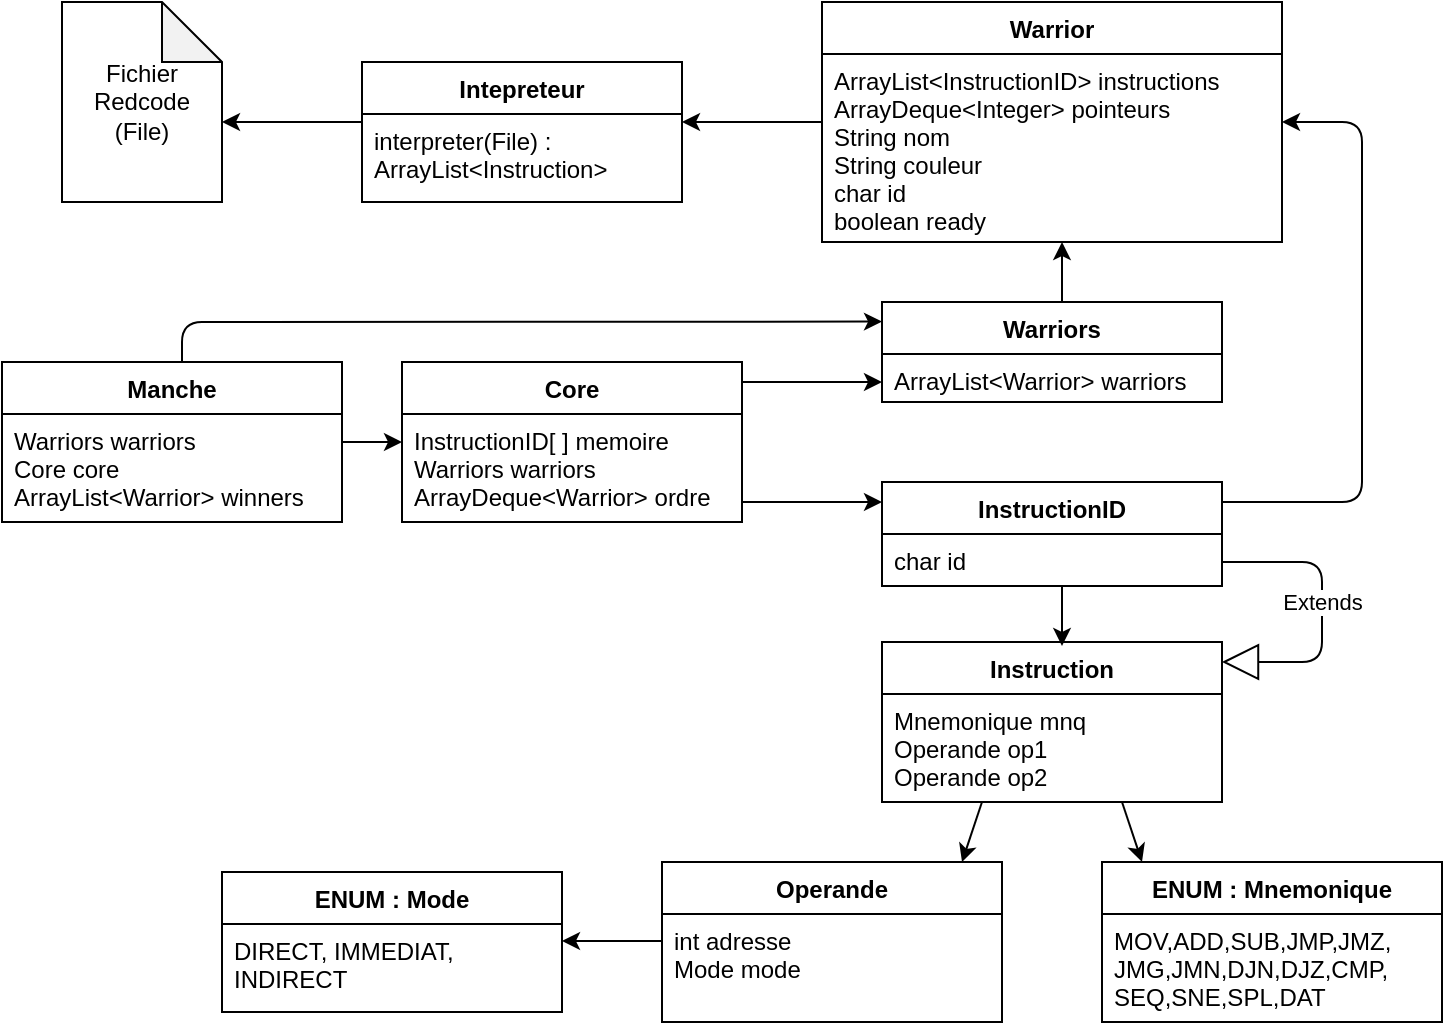 <mxfile version="14.6.0" type="github">
  <diagram id="C5RBs43oDa-KdzZeNtuy" name="Page-1">
    <mxGraphModel dx="976" dy="592" grid="1" gridSize="10" guides="1" tooltips="1" connect="0" arrows="0" fold="1" page="1" pageScale="1" pageWidth="827" pageHeight="1169" math="0" shadow="0">
      <root>
        <mxCell id="WIyWlLk6GJQsqaUBKTNV-0" />
        <mxCell id="WIyWlLk6GJQsqaUBKTNV-1" parent="WIyWlLk6GJQsqaUBKTNV-0" />
        <mxCell id="LfMaAQ7HKJYU094VyMeU-12" value="Intepreteur" style="swimlane;fontStyle=1;childLayout=stackLayout;horizontal=1;startSize=26;fillColor=none;horizontalStack=0;resizeParent=1;resizeParentMax=0;resizeLast=0;collapsible=1;marginBottom=0;" parent="WIyWlLk6GJQsqaUBKTNV-1" vertex="1">
          <mxGeometry x="200" y="210" width="160" height="70" as="geometry" />
        </mxCell>
        <mxCell id="LfMaAQ7HKJYU094VyMeU-13" value="interpreter(File) : &#xa;ArrayList&lt;Instruction&gt;" style="text;strokeColor=none;fillColor=none;align=left;verticalAlign=top;spacingLeft=4;spacingRight=4;overflow=hidden;rotatable=0;points=[[0,0.5],[1,0.5]];portConstraint=eastwest;" parent="LfMaAQ7HKJYU094VyMeU-12" vertex="1">
          <mxGeometry y="26" width="160" height="44" as="geometry" />
        </mxCell>
        <mxCell id="LfMaAQ7HKJYU094VyMeU-17" value="Fichier&lt;br&gt;Redcode&lt;br&gt;(File)" style="shape=note;whiteSpace=wrap;html=1;backgroundOutline=1;darkOpacity=0.05;" parent="WIyWlLk6GJQsqaUBKTNV-1" vertex="1">
          <mxGeometry x="50" y="180" width="80" height="100" as="geometry" />
        </mxCell>
        <mxCell id="LfMaAQ7HKJYU094VyMeU-18" value="" style="endArrow=classic;html=1;" parent="WIyWlLk6GJQsqaUBKTNV-1" edge="1">
          <mxGeometry width="50" height="50" relative="1" as="geometry">
            <mxPoint x="200" y="240" as="sourcePoint" />
            <mxPoint x="130" y="240" as="targetPoint" />
            <Array as="points" />
          </mxGeometry>
        </mxCell>
        <mxCell id="LfMaAQ7HKJYU094VyMeU-19" value="Warrior" style="swimlane;fontStyle=1;align=center;verticalAlign=top;childLayout=stackLayout;horizontal=1;startSize=26;horizontalStack=0;resizeParent=1;resizeParentMax=0;resizeLast=0;collapsible=1;marginBottom=0;" parent="WIyWlLk6GJQsqaUBKTNV-1" vertex="1">
          <mxGeometry x="430" y="180" width="230" height="120" as="geometry" />
        </mxCell>
        <mxCell id="LfMaAQ7HKJYU094VyMeU-20" value="ArrayList&lt;InstructionID&gt; instructions&#xa;ArrayDeque&lt;Integer&gt; pointeurs&#xa;String nom&#xa;String couleur&#xa;char id&#xa;boolean ready" style="text;strokeColor=none;fillColor=none;align=left;verticalAlign=top;spacingLeft=4;spacingRight=4;overflow=hidden;rotatable=0;points=[[0,0.5],[1,0.5]];portConstraint=eastwest;" parent="LfMaAQ7HKJYU094VyMeU-19" vertex="1">
          <mxGeometry y="26" width="230" height="94" as="geometry" />
        </mxCell>
        <mxCell id="LfMaAQ7HKJYU094VyMeU-23" value="" style="endArrow=classic;html=1;" parent="WIyWlLk6GJQsqaUBKTNV-1" edge="1">
          <mxGeometry width="50" height="50" relative="1" as="geometry">
            <mxPoint x="430" y="240" as="sourcePoint" />
            <mxPoint x="360" y="240" as="targetPoint" />
            <Array as="points" />
          </mxGeometry>
        </mxCell>
        <mxCell id="LfMaAQ7HKJYU094VyMeU-24" value="Warriors" style="swimlane;fontStyle=1;align=center;verticalAlign=top;childLayout=stackLayout;horizontal=1;startSize=26;horizontalStack=0;resizeParent=1;resizeParentMax=0;resizeLast=0;collapsible=1;marginBottom=0;" parent="WIyWlLk6GJQsqaUBKTNV-1" vertex="1">
          <mxGeometry x="460" y="330" width="170" height="50" as="geometry" />
        </mxCell>
        <mxCell id="LfMaAQ7HKJYU094VyMeU-25" value="ArrayList&lt;Warrior&gt; warriors" style="text;strokeColor=none;fillColor=none;align=left;verticalAlign=top;spacingLeft=4;spacingRight=4;overflow=hidden;rotatable=0;points=[[0,0.5],[1,0.5]];portConstraint=eastwest;" parent="LfMaAQ7HKJYU094VyMeU-24" vertex="1">
          <mxGeometry y="26" width="170" height="24" as="geometry" />
        </mxCell>
        <mxCell id="LfMaAQ7HKJYU094VyMeU-26" value="" style="endArrow=classic;html=1;" parent="WIyWlLk6GJQsqaUBKTNV-1" edge="1">
          <mxGeometry width="50" height="50" relative="1" as="geometry">
            <mxPoint x="550" y="330" as="sourcePoint" />
            <mxPoint x="550" y="300" as="targetPoint" />
          </mxGeometry>
        </mxCell>
        <mxCell id="LfMaAQ7HKJYU094VyMeU-27" value="Core" style="swimlane;fontStyle=1;align=center;verticalAlign=top;childLayout=stackLayout;horizontal=1;startSize=26;horizontalStack=0;resizeParent=1;resizeParentMax=0;resizeLast=0;collapsible=1;marginBottom=0;" parent="WIyWlLk6GJQsqaUBKTNV-1" vertex="1">
          <mxGeometry x="220" y="360" width="170" height="80" as="geometry" />
        </mxCell>
        <mxCell id="LfMaAQ7HKJYU094VyMeU-28" value="InstructionID[ ] memoire&#xa;Warriors warriors&#xa;ArrayDeque&lt;Warrior&gt; ordre" style="text;strokeColor=none;fillColor=none;align=left;verticalAlign=top;spacingLeft=4;spacingRight=4;overflow=hidden;rotatable=0;points=[[0,0.5],[1,0.5]];portConstraint=eastwest;" parent="LfMaAQ7HKJYU094VyMeU-27" vertex="1">
          <mxGeometry y="26" width="170" height="54" as="geometry" />
        </mxCell>
        <mxCell id="LfMaAQ7HKJYU094VyMeU-29" value="InstructionID" style="swimlane;fontStyle=1;childLayout=stackLayout;horizontal=1;startSize=26;fillColor=none;horizontalStack=0;resizeParent=1;resizeParentMax=0;resizeLast=0;collapsible=1;marginBottom=0;" parent="WIyWlLk6GJQsqaUBKTNV-1" vertex="1">
          <mxGeometry x="460" y="420" width="170" height="52" as="geometry" />
        </mxCell>
        <mxCell id="LfMaAQ7HKJYU094VyMeU-30" value="char id" style="text;strokeColor=none;fillColor=none;align=left;verticalAlign=top;spacingLeft=4;spacingRight=4;overflow=hidden;rotatable=0;points=[[0,0.5],[1,0.5]];portConstraint=eastwest;" parent="LfMaAQ7HKJYU094VyMeU-29" vertex="1">
          <mxGeometry y="26" width="170" height="26" as="geometry" />
        </mxCell>
        <mxCell id="LfMaAQ7HKJYU094VyMeU-32" value="" style="endArrow=classic;html=1;" parent="WIyWlLk6GJQsqaUBKTNV-1" edge="1">
          <mxGeometry width="50" height="50" relative="1" as="geometry">
            <mxPoint x="390" y="430" as="sourcePoint" />
            <mxPoint x="460" y="430" as="targetPoint" />
          </mxGeometry>
        </mxCell>
        <mxCell id="LfMaAQ7HKJYU094VyMeU-33" value="" style="endArrow=classic;html=1;" parent="WIyWlLk6GJQsqaUBKTNV-1" edge="1">
          <mxGeometry width="50" height="50" relative="1" as="geometry">
            <mxPoint x="630" y="430" as="sourcePoint" />
            <mxPoint x="660" y="240" as="targetPoint" />
            <Array as="points">
              <mxPoint x="700" y="430" />
              <mxPoint x="700" y="240" />
            </Array>
          </mxGeometry>
        </mxCell>
        <mxCell id="LfMaAQ7HKJYU094VyMeU-34" value="" style="endArrow=classic;html=1;" parent="WIyWlLk6GJQsqaUBKTNV-1" edge="1">
          <mxGeometry width="50" height="50" relative="1" as="geometry">
            <mxPoint x="390" y="370" as="sourcePoint" />
            <mxPoint x="460" y="370" as="targetPoint" />
          </mxGeometry>
        </mxCell>
        <mxCell id="LfMaAQ7HKJYU094VyMeU-35" value="Instruction" style="swimlane;fontStyle=1;childLayout=stackLayout;horizontal=1;startSize=26;fillColor=none;horizontalStack=0;resizeParent=1;resizeParentMax=0;resizeLast=0;collapsible=1;marginBottom=0;" parent="WIyWlLk6GJQsqaUBKTNV-1" vertex="1">
          <mxGeometry x="460" y="500" width="170" height="80" as="geometry" />
        </mxCell>
        <mxCell id="LfMaAQ7HKJYU094VyMeU-36" value="Mnemonique mnq&#xa;Operande op1&#xa;Operande op2" style="text;strokeColor=none;fillColor=none;align=left;verticalAlign=top;spacingLeft=4;spacingRight=4;overflow=hidden;rotatable=0;points=[[0,0.5],[1,0.5]];portConstraint=eastwest;" parent="LfMaAQ7HKJYU094VyMeU-35" vertex="1">
          <mxGeometry y="26" width="170" height="54" as="geometry" />
        </mxCell>
        <mxCell id="LfMaAQ7HKJYU094VyMeU-38" value="Extends" style="endArrow=block;endSize=16;endFill=0;html=1;" parent="WIyWlLk6GJQsqaUBKTNV-1" edge="1">
          <mxGeometry x="-0.067" width="160" relative="1" as="geometry">
            <mxPoint x="630" y="460" as="sourcePoint" />
            <mxPoint x="630" y="510" as="targetPoint" />
            <Array as="points">
              <mxPoint x="680" y="460" />
              <mxPoint x="680" y="510" />
            </Array>
            <mxPoint as="offset" />
          </mxGeometry>
        </mxCell>
        <mxCell id="LfMaAQ7HKJYU094VyMeU-39" value="Operande" style="swimlane;fontStyle=1;childLayout=stackLayout;horizontal=1;startSize=26;fillColor=none;horizontalStack=0;resizeParent=1;resizeParentMax=0;resizeLast=0;collapsible=1;marginBottom=0;" parent="WIyWlLk6GJQsqaUBKTNV-1" vertex="1">
          <mxGeometry x="350" y="610" width="170" height="80" as="geometry" />
        </mxCell>
        <mxCell id="LfMaAQ7HKJYU094VyMeU-40" value="int adresse&#xa;Mode mode" style="text;strokeColor=none;fillColor=none;align=left;verticalAlign=top;spacingLeft=4;spacingRight=4;overflow=hidden;rotatable=0;points=[[0,0.5],[1,0.5]];portConstraint=eastwest;" parent="LfMaAQ7HKJYU094VyMeU-39" vertex="1">
          <mxGeometry y="26" width="170" height="54" as="geometry" />
        </mxCell>
        <mxCell id="LfMaAQ7HKJYU094VyMeU-41" value="ENUM : Mnemonique" style="swimlane;fontStyle=1;childLayout=stackLayout;horizontal=1;startSize=26;fillColor=none;horizontalStack=0;resizeParent=1;resizeParentMax=0;resizeLast=0;collapsible=1;marginBottom=0;" parent="WIyWlLk6GJQsqaUBKTNV-1" vertex="1">
          <mxGeometry x="570" y="610" width="170" height="80" as="geometry" />
        </mxCell>
        <mxCell id="LfMaAQ7HKJYU094VyMeU-42" value="MOV,ADD,SUB,JMP,JMZ,&#xa;JMG,JMN,DJN,DJZ,CMP,&#xa;SEQ,SNE,SPL,DAT" style="text;strokeColor=none;fillColor=none;align=left;verticalAlign=top;spacingLeft=4;spacingRight=4;overflow=hidden;rotatable=0;points=[[0,0.5],[1,0.5]];portConstraint=eastwest;" parent="LfMaAQ7HKJYU094VyMeU-41" vertex="1">
          <mxGeometry y="26" width="170" height="54" as="geometry" />
        </mxCell>
        <mxCell id="LfMaAQ7HKJYU094VyMeU-43" value="ENUM : Mode" style="swimlane;fontStyle=1;childLayout=stackLayout;horizontal=1;startSize=26;fillColor=none;horizontalStack=0;resizeParent=1;resizeParentMax=0;resizeLast=0;collapsible=1;marginBottom=0;" parent="WIyWlLk6GJQsqaUBKTNV-1" vertex="1">
          <mxGeometry x="130" y="615" width="170" height="70" as="geometry" />
        </mxCell>
        <mxCell id="LfMaAQ7HKJYU094VyMeU-44" value="DIRECT, IMMEDIAT,&#xa;INDIRECT" style="text;strokeColor=none;fillColor=none;align=left;verticalAlign=top;spacingLeft=4;spacingRight=4;overflow=hidden;rotatable=0;points=[[0,0.5],[1,0.5]];portConstraint=eastwest;" parent="LfMaAQ7HKJYU094VyMeU-43" vertex="1">
          <mxGeometry y="26" width="170" height="44" as="geometry" />
        </mxCell>
        <mxCell id="LfMaAQ7HKJYU094VyMeU-47" value="" style="endArrow=classic;html=1;" parent="WIyWlLk6GJQsqaUBKTNV-1" edge="1">
          <mxGeometry width="50" height="50" relative="1" as="geometry">
            <mxPoint x="350" y="649.5" as="sourcePoint" />
            <mxPoint x="300" y="649.5" as="targetPoint" />
          </mxGeometry>
        </mxCell>
        <mxCell id="LfMaAQ7HKJYU094VyMeU-48" value="" style="endArrow=classic;html=1;" parent="WIyWlLk6GJQsqaUBKTNV-1" edge="1">
          <mxGeometry width="50" height="50" relative="1" as="geometry">
            <mxPoint x="510" y="580" as="sourcePoint" />
            <mxPoint x="500" y="610" as="targetPoint" />
          </mxGeometry>
        </mxCell>
        <mxCell id="LfMaAQ7HKJYU094VyMeU-49" value="" style="endArrow=classic;html=1;movable=0;resizable=0;rotatable=0;deletable=0;editable=0;connectable=0;" parent="WIyWlLk6GJQsqaUBKTNV-1" edge="1">
          <mxGeometry width="50" height="50" relative="1" as="geometry">
            <mxPoint x="580" y="580" as="sourcePoint" />
            <mxPoint x="590" y="610" as="targetPoint" />
          </mxGeometry>
        </mxCell>
        <mxCell id="LfMaAQ7HKJYU094VyMeU-50" value="" style="endArrow=classic;html=1;" parent="WIyWlLk6GJQsqaUBKTNV-1" edge="1">
          <mxGeometry width="50" height="50" relative="1" as="geometry">
            <mxPoint x="550" y="472" as="sourcePoint" />
            <mxPoint x="550" y="502" as="targetPoint" />
          </mxGeometry>
        </mxCell>
        <mxCell id="KUvcwmR3sI_wkTJ8HF3T-0" value="Manche" style="swimlane;fontStyle=1;align=center;verticalAlign=top;childLayout=stackLayout;horizontal=1;startSize=26;horizontalStack=0;resizeParent=1;resizeParentMax=0;resizeLast=0;collapsible=1;marginBottom=0;" vertex="1" parent="WIyWlLk6GJQsqaUBKTNV-1">
          <mxGeometry x="20" y="360" width="170" height="80" as="geometry" />
        </mxCell>
        <mxCell id="KUvcwmR3sI_wkTJ8HF3T-1" value="Warriors warriors&#xa;Core core&#xa;ArrayList&lt;Warrior&gt; winners" style="text;strokeColor=none;fillColor=none;align=left;verticalAlign=top;spacingLeft=4;spacingRight=4;overflow=hidden;rotatable=0;points=[[0,0.5],[1,0.5]];portConstraint=eastwest;" vertex="1" parent="KUvcwmR3sI_wkTJ8HF3T-0">
          <mxGeometry y="26" width="170" height="54" as="geometry" />
        </mxCell>
        <mxCell id="KUvcwmR3sI_wkTJ8HF3T-2" value="" style="endArrow=classic;html=1;" edge="1" parent="WIyWlLk6GJQsqaUBKTNV-1">
          <mxGeometry width="50" height="50" relative="1" as="geometry">
            <mxPoint x="190" y="400" as="sourcePoint" />
            <mxPoint x="220" y="400" as="targetPoint" />
          </mxGeometry>
        </mxCell>
        <mxCell id="KUvcwmR3sI_wkTJ8HF3T-3" value="" style="endArrow=classic;html=1;entryX=0;entryY=0.196;entryDx=0;entryDy=0;entryPerimeter=0;" edge="1" parent="WIyWlLk6GJQsqaUBKTNV-1" target="LfMaAQ7HKJYU094VyMeU-24">
          <mxGeometry width="50" height="50" relative="1" as="geometry">
            <mxPoint x="110" y="360" as="sourcePoint" />
            <mxPoint x="440" y="340" as="targetPoint" />
            <Array as="points">
              <mxPoint x="110" y="340" />
            </Array>
          </mxGeometry>
        </mxCell>
      </root>
    </mxGraphModel>
  </diagram>
</mxfile>
